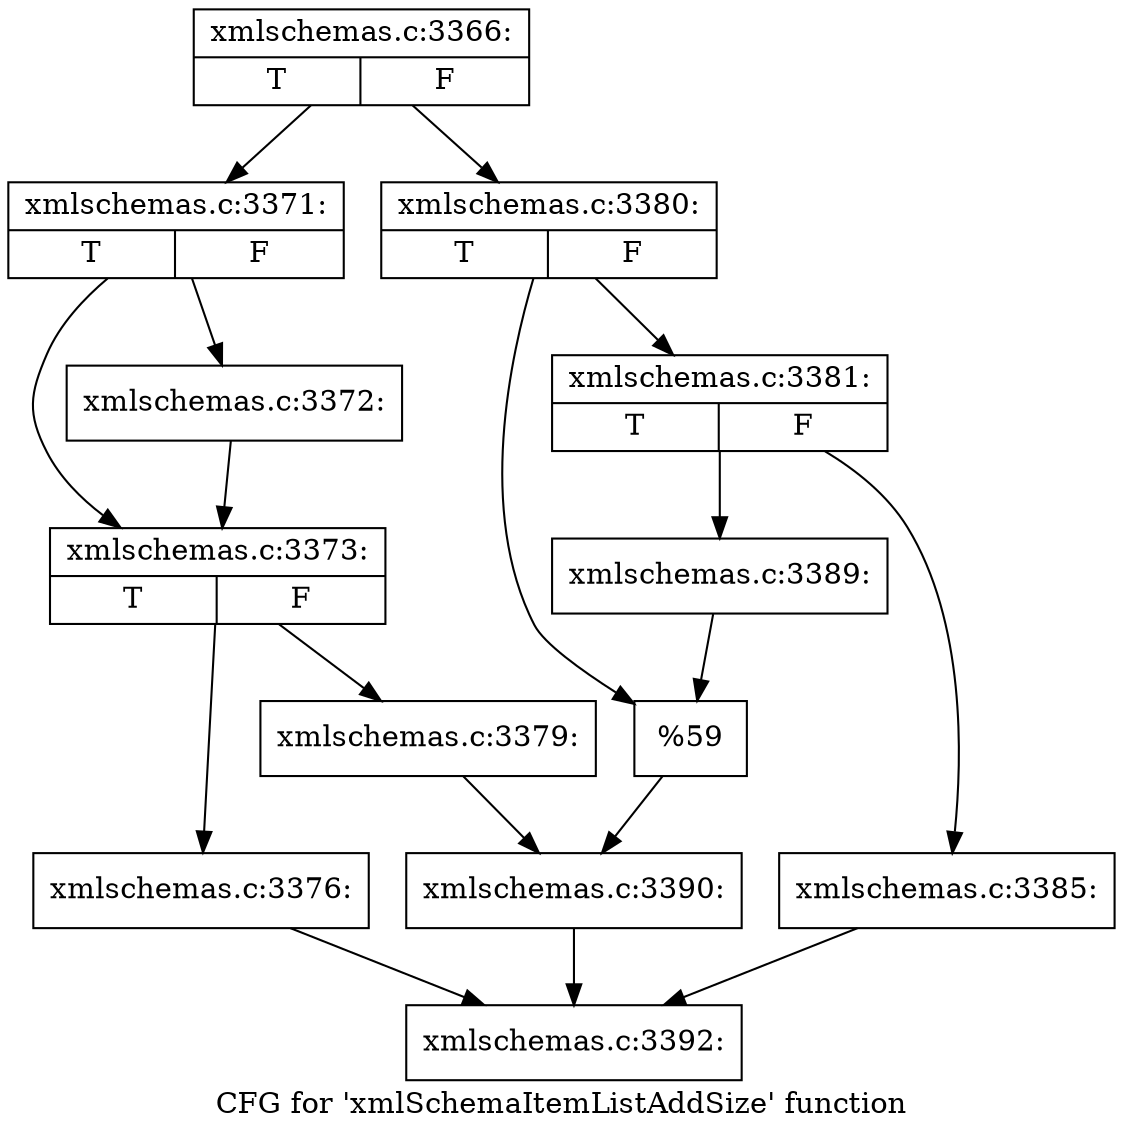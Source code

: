 digraph "CFG for 'xmlSchemaItemListAddSize' function" {
	label="CFG for 'xmlSchemaItemListAddSize' function";

	Node0x4dbf930 [shape=record,label="{xmlschemas.c:3366:|{<s0>T|<s1>F}}"];
	Node0x4dbf930 -> Node0x4dbe220;
	Node0x4dbf930 -> Node0x4dbe2c0;
	Node0x4dbe220 [shape=record,label="{xmlschemas.c:3371:|{<s0>T|<s1>F}}"];
	Node0x4dbe220 -> Node0x4dc0c60;
	Node0x4dbe220 -> Node0x4dc0cb0;
	Node0x4dc0c60 [shape=record,label="{xmlschemas.c:3372:}"];
	Node0x4dc0c60 -> Node0x4dc0cb0;
	Node0x4dc0cb0 [shape=record,label="{xmlschemas.c:3373:|{<s0>T|<s1>F}}"];
	Node0x4dc0cb0 -> Node0x4dc1670;
	Node0x4dc0cb0 -> Node0x4dc16c0;
	Node0x4dc1670 [shape=record,label="{xmlschemas.c:3376:}"];
	Node0x4dc1670 -> Node0x4dbe460;
	Node0x4dc16c0 [shape=record,label="{xmlschemas.c:3379:}"];
	Node0x4dc16c0 -> Node0x4dbe270;
	Node0x4dbe2c0 [shape=record,label="{xmlschemas.c:3380:|{<s0>T|<s1>F}}"];
	Node0x4dbe2c0 -> Node0x4dc2260;
	Node0x4dbe2c0 -> Node0x4dc22b0;
	Node0x4dc2260 [shape=record,label="{xmlschemas.c:3381:|{<s0>T|<s1>F}}"];
	Node0x4dc2260 -> Node0x4dc34e0;
	Node0x4dc2260 -> Node0x4dc3530;
	Node0x4dc34e0 [shape=record,label="{xmlschemas.c:3385:}"];
	Node0x4dc34e0 -> Node0x4dbe460;
	Node0x4dc3530 [shape=record,label="{xmlschemas.c:3389:}"];
	Node0x4dc3530 -> Node0x4dc22b0;
	Node0x4dc22b0 [shape=record,label="{%59}"];
	Node0x4dc22b0 -> Node0x4dbe270;
	Node0x4dbe270 [shape=record,label="{xmlschemas.c:3390:}"];
	Node0x4dbe270 -> Node0x4dbe460;
	Node0x4dbe460 [shape=record,label="{xmlschemas.c:3392:}"];
}
